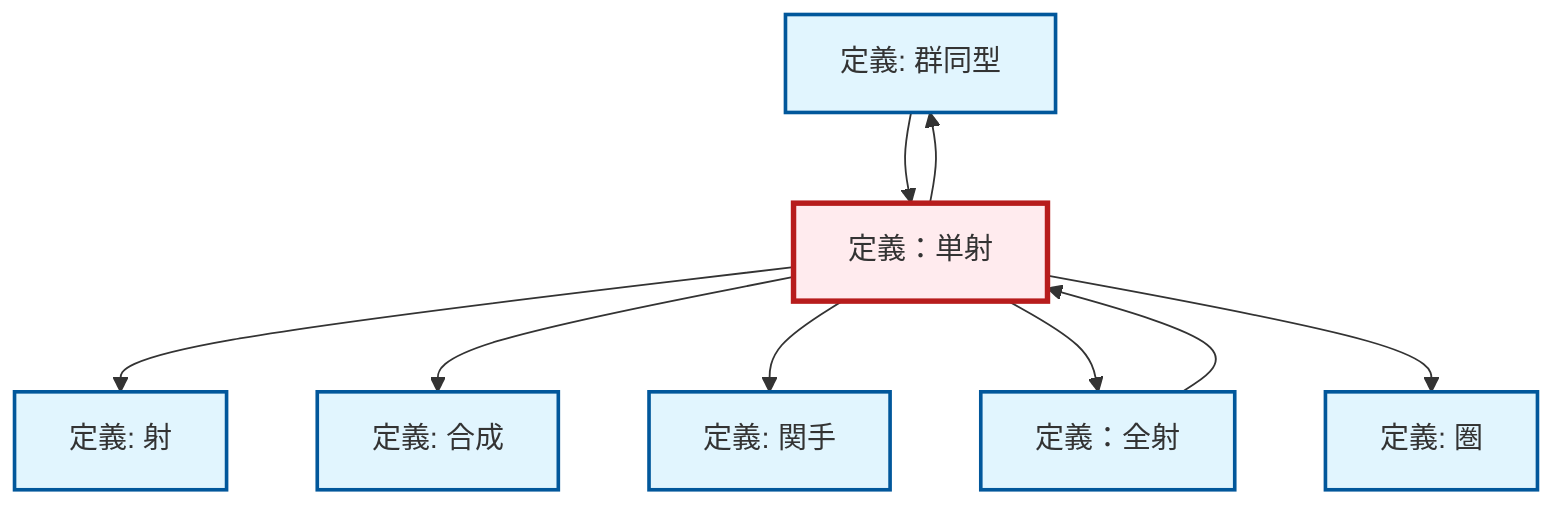 graph TD
    classDef definition fill:#e1f5fe,stroke:#01579b,stroke-width:2px
    classDef theorem fill:#f3e5f5,stroke:#4a148c,stroke-width:2px
    classDef axiom fill:#fff3e0,stroke:#e65100,stroke-width:2px
    classDef example fill:#e8f5e9,stroke:#1b5e20,stroke-width:2px
    classDef current fill:#ffebee,stroke:#b71c1c,stroke-width:3px
    def-composition["定義: 合成"]:::definition
    def-category["定義: 圏"]:::definition
    def-morphism["定義: 射"]:::definition
    def-functor["定義: 関手"]:::definition
    def-isomorphism["定義: 群同型"]:::definition
    def-monomorphism["定義：単射"]:::definition
    def-epimorphism["定義：全射"]:::definition
    def-monomorphism --> def-morphism
    def-isomorphism --> def-monomorphism
    def-epimorphism --> def-monomorphism
    def-monomorphism --> def-composition
    def-monomorphism --> def-functor
    def-monomorphism --> def-isomorphism
    def-monomorphism --> def-epimorphism
    def-monomorphism --> def-category
    class def-monomorphism current